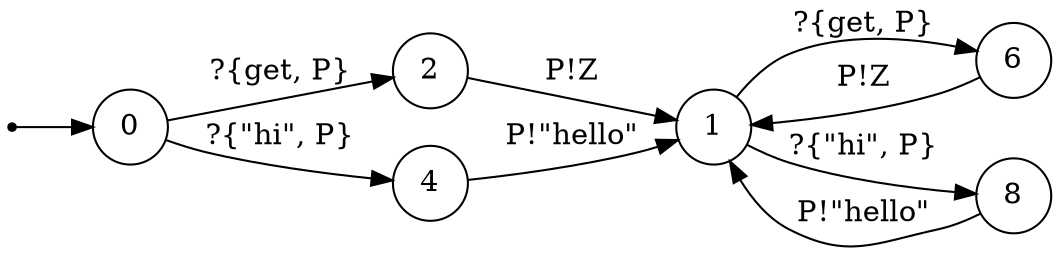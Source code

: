 digraph Communicating_Actor_Automata {

            rankdir=LR;
   size="100, 50"
  node [shape = doublecircle]; 

            node [shape = point]; START;
   node [shape = circle];
   START->0;

            
0 -> 2 [ label = "?{get, P}"];
2 -> 1 [ label = "P!Z"];
0 -> 4 [ label = "?{\"hi\", P}"];
4 -> 1 [ label = "P!\"hello\""];
1 -> 6 [ label = "?{get, P}"];
6 -> 1 [ label = "P!Z"];
1 -> 8 [ label = "?{\"hi\", P}"];
8 -> 1 [ label = "P!\"hello\""];
}